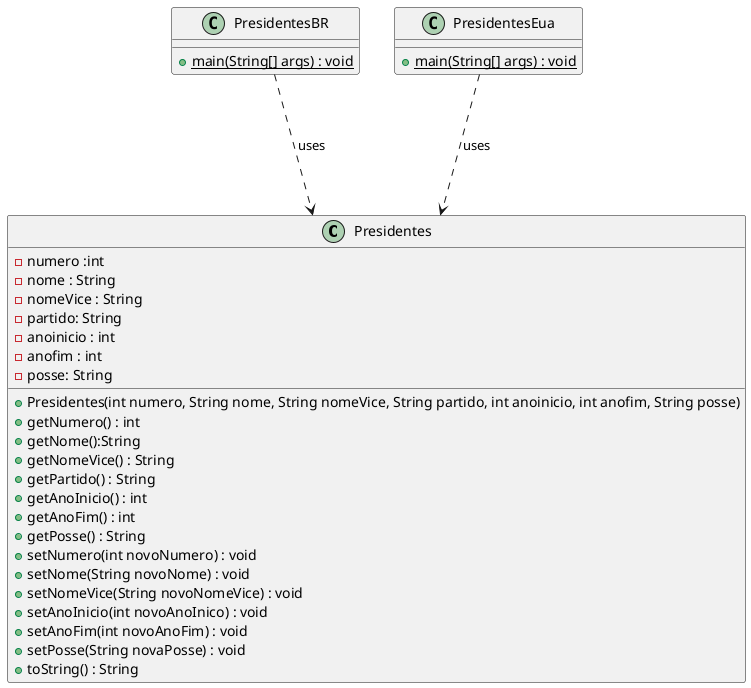 @startuml

class Presidentes {
    -numero :int
    -nome : String
    -nomeVice : String
    -partido: String
    -anoinicio : int
    -anofim : int
    -posse: String
    +Presidentes(int numero, String nome, String nomeVice, String partido, int anoinicio, int anofim, String posse)
    +getNumero() : int
    +getNome():String
    +getNomeVice() : String
    +getPartido() : String
    +getAnoInicio() : int
    +getAnoFim() : int
    +getPosse() : String
    +setNumero(int novoNumero) : void
    +setNome(String novoNome) : void
    +setNomeVice(String novoNomeVice) : void
    +setAnoInicio(int novoAnoInico) : void
    +setAnoFim(int novoAnoFim) : void
    +setPosse(String novaPosse) : void
    +toString() : String
}

class PresidentesBR {
    +{static} main(String[] args) : void
}
class PresidentesEua{
    +{static} main(String[] args) : void
}

PresidentesBR ...> Presidentes : uses
PresidentesEua...> Presidentes : uses
@enduml
